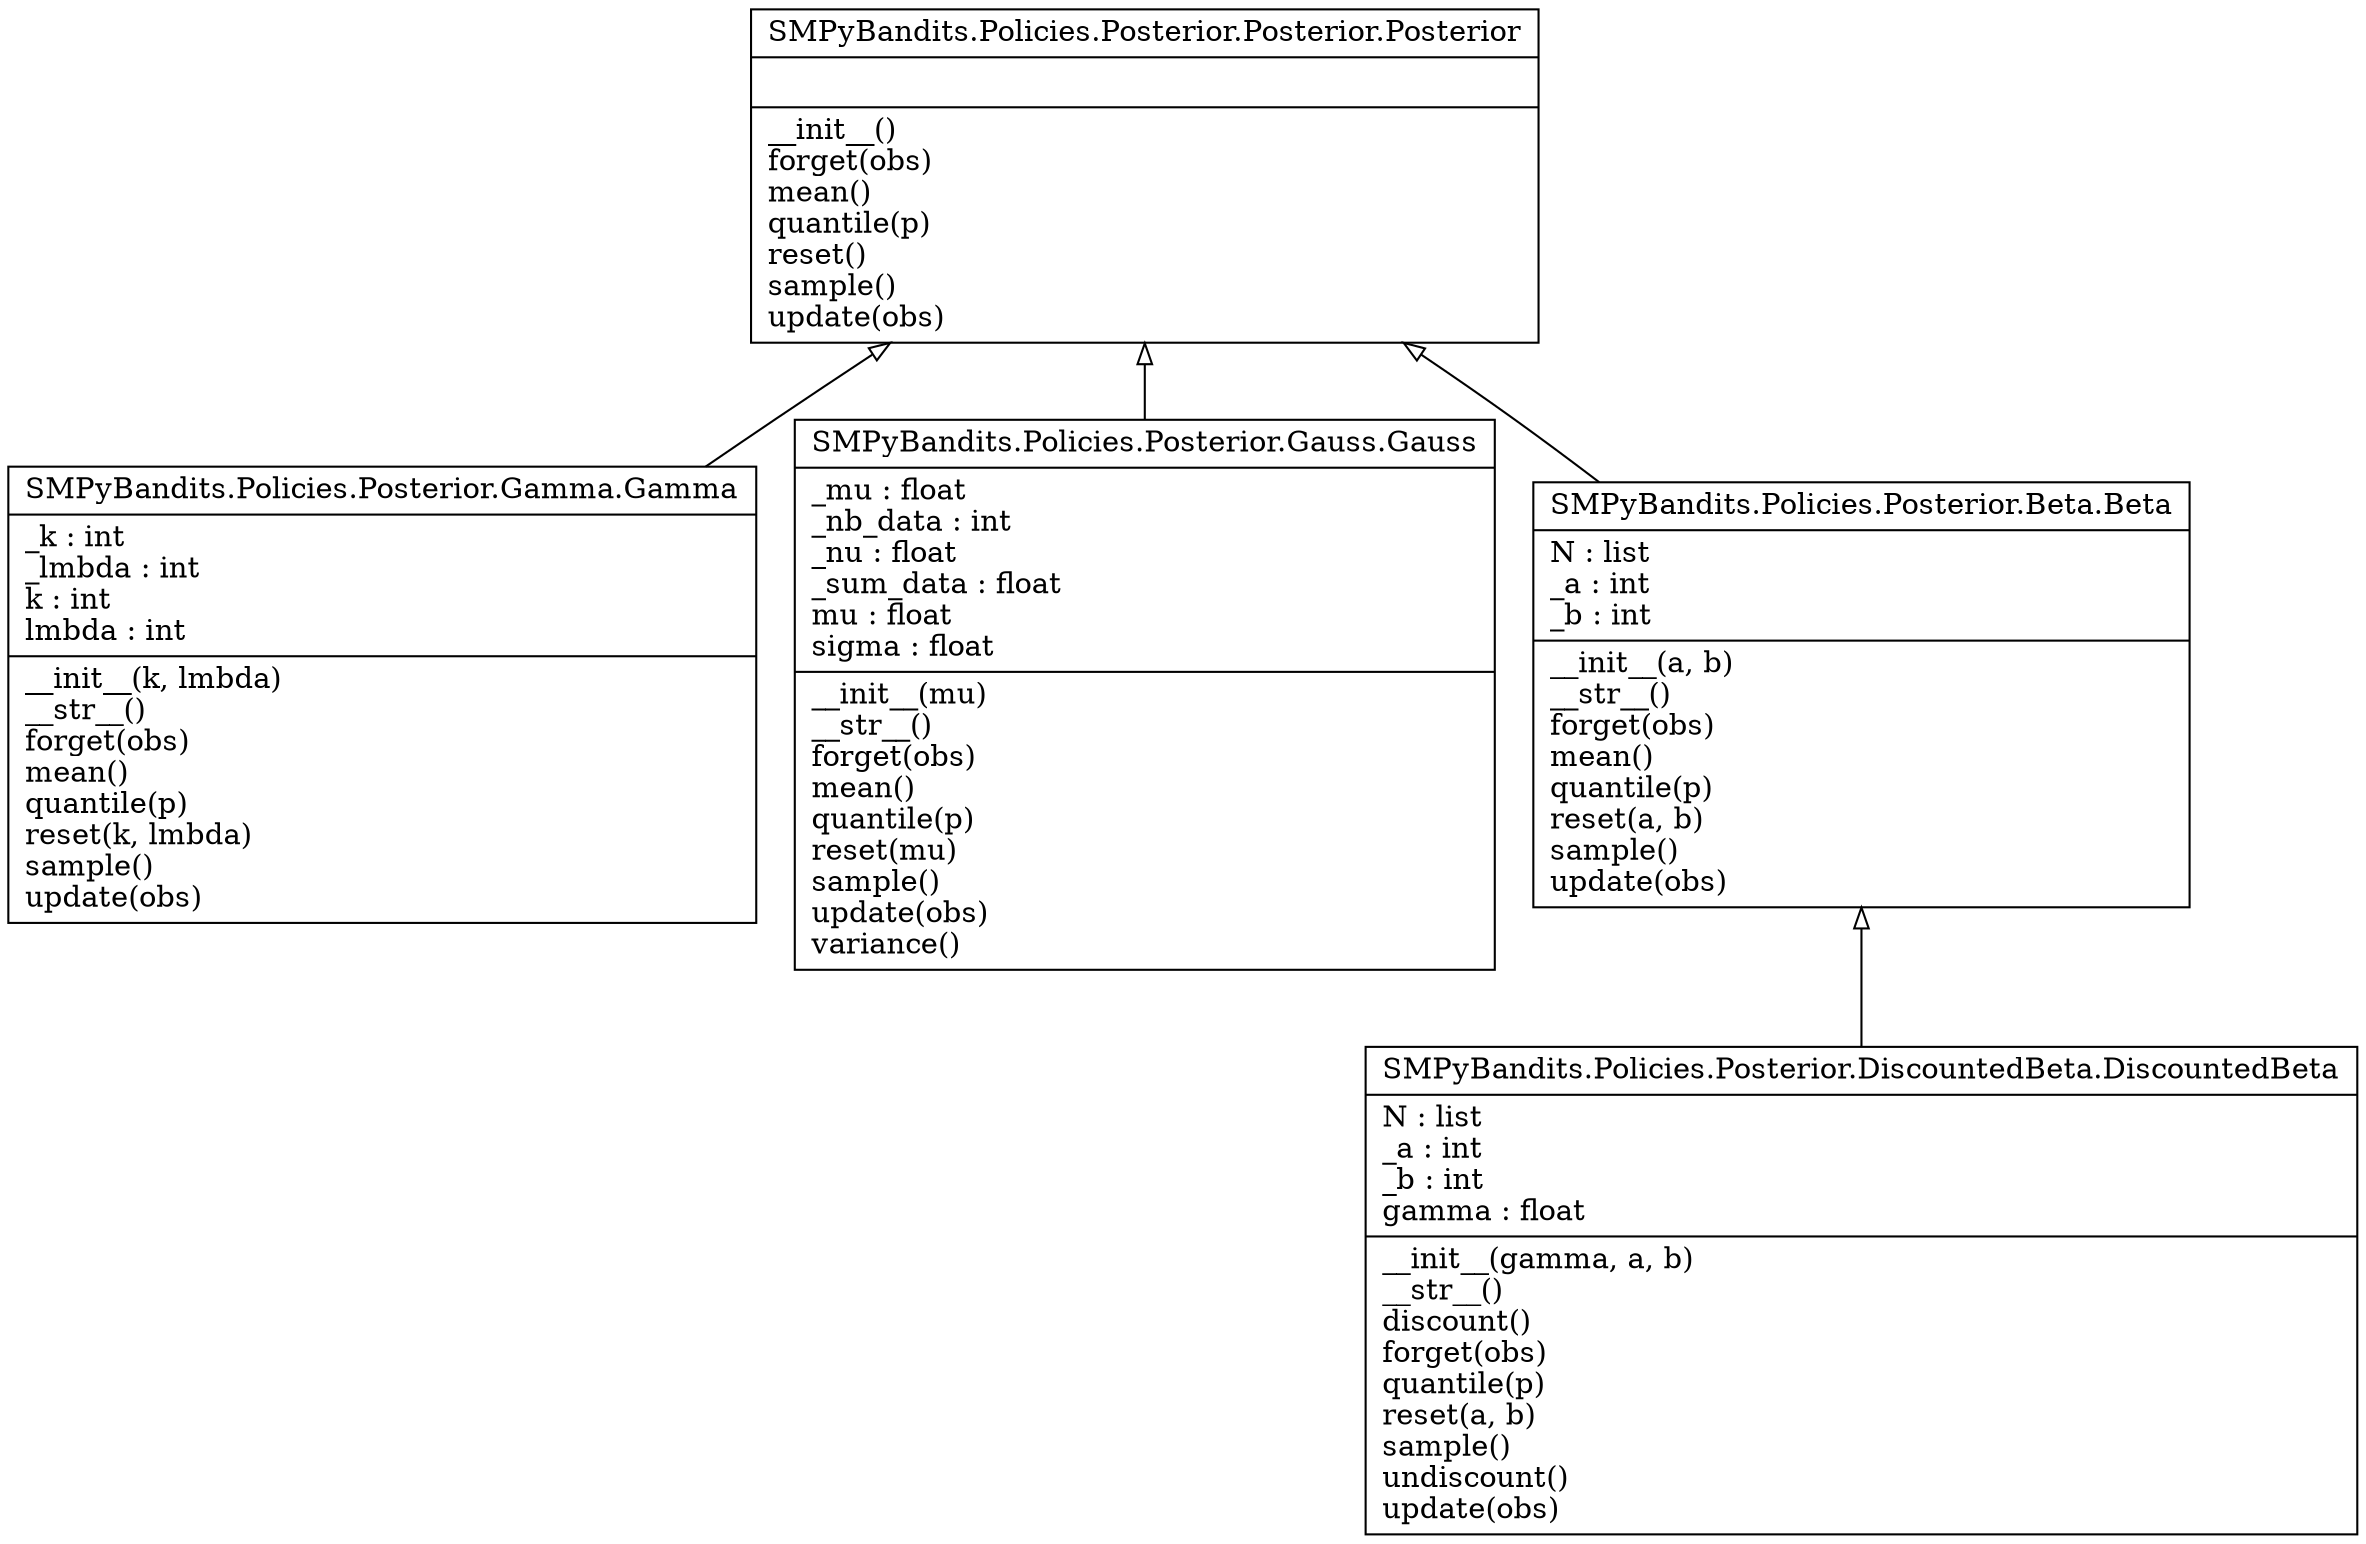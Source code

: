 digraph "classes_SMPyBandits.Policies.Posterior" {
charset="utf-8"
rankdir=BT
"0" [label="{SMPyBandits.Policies.Posterior.Beta.Beta|N : list\l_a : int\l_b : int\l|__init__(a, b)\l__str__()\lforget(obs)\lmean()\lquantile(p)\lreset(a, b)\lsample()\lupdate(obs)\l}", shape="record"];
"1" [label="{SMPyBandits.Policies.Posterior.DiscountedBeta.DiscountedBeta|N : list\l_a : int\l_b : int\lgamma : float\l|__init__(gamma, a, b)\l__str__()\ldiscount()\lforget(obs)\lquantile(p)\lreset(a, b)\lsample()\lundiscount()\lupdate(obs)\l}", shape="record"];
"2" [label="{SMPyBandits.Policies.Posterior.Gamma.Gamma|_k : int\l_lmbda : int\lk : int\llmbda : int\l|__init__(k, lmbda)\l__str__()\lforget(obs)\lmean()\lquantile(p)\lreset(k, lmbda)\lsample()\lupdate(obs)\l}", shape="record"];
"3" [label="{SMPyBandits.Policies.Posterior.Gauss.Gauss|_mu : float\l_nb_data : int\l_nu : float\l_sum_data : float\lmu : float\lsigma : float\l|__init__(mu)\l__str__()\lforget(obs)\lmean()\lquantile(p)\lreset(mu)\lsample()\lupdate(obs)\lvariance()\l}", shape="record"];
"4" [label="{SMPyBandits.Policies.Posterior.Posterior.Posterior|\l|__init__()\lforget(obs)\lmean()\lquantile(p)\lreset()\lsample()\lupdate(obs)\l}", shape="record"];
"0" -> "4" [arrowhead="empty", arrowtail="none"];
"1" -> "0" [arrowhead="empty", arrowtail="none"];
"2" -> "4" [arrowhead="empty", arrowtail="none"];
"3" -> "4" [arrowhead="empty", arrowtail="none"];
}
